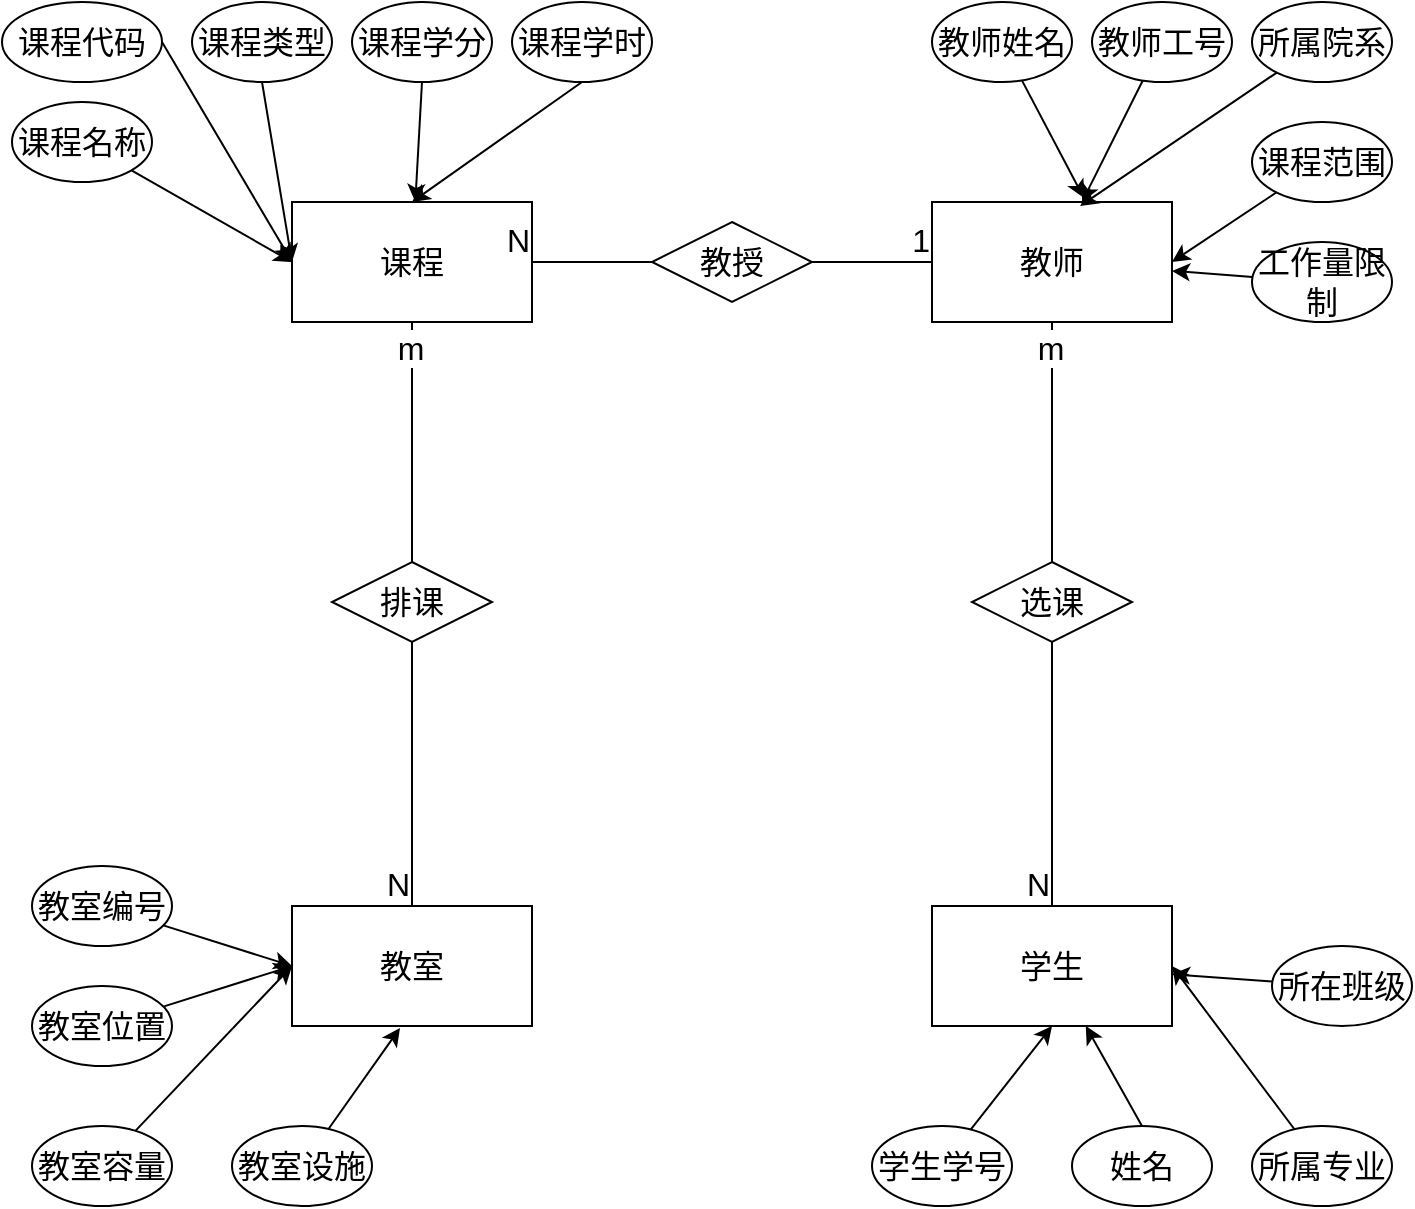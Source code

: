 <mxfile version="25.0.1">
  <diagram name="第 1 页" id="uEKOuPRaB68Q7ZfTRYWh">
    <mxGraphModel dx="1024" dy="1133" grid="1" gridSize="10" guides="1" tooltips="1" connect="1" arrows="1" fold="1" page="1" pageScale="1" pageWidth="5000" pageHeight="5000" math="0" shadow="0">
      <root>
        <mxCell id="0" />
        <mxCell id="1" parent="0" />
        <mxCell id="EbhsNf4pfZBx0JSO0l03-1" value="课程" style="rounded=0;whiteSpace=wrap;html=1;fontSize=16;" vertex="1" parent="1">
          <mxGeometry x="200" y="180" width="120" height="60" as="geometry" />
        </mxCell>
        <mxCell id="EbhsNf4pfZBx0JSO0l03-2" value="教师" style="rounded=0;whiteSpace=wrap;html=1;fontSize=16;" vertex="1" parent="1">
          <mxGeometry x="520" y="180" width="120" height="60" as="geometry" />
        </mxCell>
        <mxCell id="EbhsNf4pfZBx0JSO0l03-3" value="教室" style="rounded=0;whiteSpace=wrap;html=1;fontSize=16;" vertex="1" parent="1">
          <mxGeometry x="200" y="532" width="120" height="60" as="geometry" />
        </mxCell>
        <mxCell id="EbhsNf4pfZBx0JSO0l03-4" value="学生" style="rounded=0;whiteSpace=wrap;html=1;fontSize=16;" vertex="1" parent="1">
          <mxGeometry x="520" y="532" width="120" height="60" as="geometry" />
        </mxCell>
        <mxCell id="EbhsNf4pfZBx0JSO0l03-41" style="rounded=0;orthogonalLoop=1;jettySize=auto;html=1;entryX=0;entryY=0.5;entryDx=0;entryDy=0;fontSize=16;" edge="1" parent="1" source="EbhsNf4pfZBx0JSO0l03-5" target="EbhsNf4pfZBx0JSO0l03-1">
          <mxGeometry relative="1" as="geometry" />
        </mxCell>
        <mxCell id="EbhsNf4pfZBx0JSO0l03-5" value="课程名称" style="ellipse;whiteSpace=wrap;html=1;fontSize=16;" vertex="1" parent="1">
          <mxGeometry x="60" y="130" width="70" height="40" as="geometry" />
        </mxCell>
        <mxCell id="EbhsNf4pfZBx0JSO0l03-42" style="rounded=0;orthogonalLoop=1;jettySize=auto;html=1;exitX=1;exitY=0.5;exitDx=0;exitDy=0;fontSize=16;" edge="1" parent="1" source="EbhsNf4pfZBx0JSO0l03-6">
          <mxGeometry relative="1" as="geometry">
            <mxPoint x="200" y="210" as="targetPoint" />
          </mxGeometry>
        </mxCell>
        <mxCell id="EbhsNf4pfZBx0JSO0l03-6" value="课程代码" style="ellipse;whiteSpace=wrap;html=1;fontSize=16;" vertex="1" parent="1">
          <mxGeometry x="55" y="80" width="80" height="40" as="geometry" />
        </mxCell>
        <mxCell id="EbhsNf4pfZBx0JSO0l03-43" style="rounded=0;orthogonalLoop=1;jettySize=auto;html=1;exitX=0.5;exitY=1;exitDx=0;exitDy=0;entryX=0;entryY=0.5;entryDx=0;entryDy=0;fontSize=16;" edge="1" parent="1" source="EbhsNf4pfZBx0JSO0l03-7" target="EbhsNf4pfZBx0JSO0l03-1">
          <mxGeometry relative="1" as="geometry" />
        </mxCell>
        <mxCell id="EbhsNf4pfZBx0JSO0l03-7" value="课程类型" style="ellipse;whiteSpace=wrap;html=1;fontSize=16;" vertex="1" parent="1">
          <mxGeometry x="150" y="80" width="70" height="40" as="geometry" />
        </mxCell>
        <mxCell id="EbhsNf4pfZBx0JSO0l03-44" style="rounded=0;orthogonalLoop=1;jettySize=auto;html=1;exitX=0.5;exitY=1;exitDx=0;exitDy=0;fontSize=16;" edge="1" parent="1" source="EbhsNf4pfZBx0JSO0l03-8" target="EbhsNf4pfZBx0JSO0l03-1">
          <mxGeometry relative="1" as="geometry" />
        </mxCell>
        <mxCell id="EbhsNf4pfZBx0JSO0l03-8" value="课程学分" style="ellipse;whiteSpace=wrap;html=1;fontSize=16;" vertex="1" parent="1">
          <mxGeometry x="230" y="80" width="70" height="40" as="geometry" />
        </mxCell>
        <mxCell id="EbhsNf4pfZBx0JSO0l03-45" style="rounded=0;orthogonalLoop=1;jettySize=auto;html=1;exitX=0.5;exitY=1;exitDx=0;exitDy=0;entryX=0.5;entryY=0;entryDx=0;entryDy=0;fontSize=16;" edge="1" parent="1" source="EbhsNf4pfZBx0JSO0l03-9" target="EbhsNf4pfZBx0JSO0l03-1">
          <mxGeometry relative="1" as="geometry" />
        </mxCell>
        <mxCell id="EbhsNf4pfZBx0JSO0l03-9" value="课程学时" style="ellipse;whiteSpace=wrap;html=1;fontSize=16;" vertex="1" parent="1">
          <mxGeometry x="310" y="80" width="70" height="40" as="geometry" />
        </mxCell>
        <mxCell id="EbhsNf4pfZBx0JSO0l03-50" style="rounded=0;orthogonalLoop=1;jettySize=auto;html=1;entryX=0.633;entryY=-0.033;entryDx=0;entryDy=0;entryPerimeter=0;fontSize=16;" edge="1" parent="1" source="EbhsNf4pfZBx0JSO0l03-11" target="EbhsNf4pfZBx0JSO0l03-2">
          <mxGeometry relative="1" as="geometry" />
        </mxCell>
        <mxCell id="EbhsNf4pfZBx0JSO0l03-11" value="教师姓名" style="ellipse;whiteSpace=wrap;html=1;fontSize=16;" vertex="1" parent="1">
          <mxGeometry x="520" y="80" width="70" height="40" as="geometry" />
        </mxCell>
        <mxCell id="EbhsNf4pfZBx0JSO0l03-51" style="rounded=0;orthogonalLoop=1;jettySize=auto;html=1;fontSize=16;" edge="1" parent="1" source="EbhsNf4pfZBx0JSO0l03-12" target="EbhsNf4pfZBx0JSO0l03-2">
          <mxGeometry relative="1" as="geometry" />
        </mxCell>
        <mxCell id="EbhsNf4pfZBx0JSO0l03-12" value="教师工号" style="ellipse;whiteSpace=wrap;html=1;fontSize=16;" vertex="1" parent="1">
          <mxGeometry x="600" y="80" width="70" height="40" as="geometry" />
        </mxCell>
        <mxCell id="EbhsNf4pfZBx0JSO0l03-52" style="rounded=0;orthogonalLoop=1;jettySize=auto;html=1;entryX=0.617;entryY=0.033;entryDx=0;entryDy=0;entryPerimeter=0;fontSize=16;" edge="1" parent="1" source="EbhsNf4pfZBx0JSO0l03-13" target="EbhsNf4pfZBx0JSO0l03-2">
          <mxGeometry relative="1" as="geometry" />
        </mxCell>
        <mxCell id="EbhsNf4pfZBx0JSO0l03-13" value="所属院系" style="ellipse;whiteSpace=wrap;html=1;fontSize=16;" vertex="1" parent="1">
          <mxGeometry x="680" y="80" width="70" height="40" as="geometry" />
        </mxCell>
        <mxCell id="EbhsNf4pfZBx0JSO0l03-53" style="rounded=0;orthogonalLoop=1;jettySize=auto;html=1;entryX=1;entryY=0.5;entryDx=0;entryDy=0;fontSize=16;" edge="1" parent="1" source="EbhsNf4pfZBx0JSO0l03-14" target="EbhsNf4pfZBx0JSO0l03-2">
          <mxGeometry relative="1" as="geometry" />
        </mxCell>
        <mxCell id="EbhsNf4pfZBx0JSO0l03-14" value="课程范围" style="ellipse;whiteSpace=wrap;html=1;fontSize=16;" vertex="1" parent="1">
          <mxGeometry x="680" y="140" width="70" height="40" as="geometry" />
        </mxCell>
        <mxCell id="EbhsNf4pfZBx0JSO0l03-54" style="rounded=0;orthogonalLoop=1;jettySize=auto;html=1;fontSize=16;" edge="1" parent="1" source="EbhsNf4pfZBx0JSO0l03-15" target="EbhsNf4pfZBx0JSO0l03-2">
          <mxGeometry relative="1" as="geometry" />
        </mxCell>
        <mxCell id="EbhsNf4pfZBx0JSO0l03-15" value="工作量限制" style="ellipse;whiteSpace=wrap;html=1;fontSize=16;" vertex="1" parent="1">
          <mxGeometry x="680" y="200" width="70" height="40" as="geometry" />
        </mxCell>
        <mxCell id="EbhsNf4pfZBx0JSO0l03-46" style="rounded=0;orthogonalLoop=1;jettySize=auto;html=1;entryX=0.5;entryY=1;entryDx=0;entryDy=0;fontSize=16;" edge="1" parent="1" source="EbhsNf4pfZBx0JSO0l03-16" target="EbhsNf4pfZBx0JSO0l03-4">
          <mxGeometry relative="1" as="geometry" />
        </mxCell>
        <mxCell id="EbhsNf4pfZBx0JSO0l03-16" value="学生学号" style="ellipse;whiteSpace=wrap;html=1;fontSize=16;" vertex="1" parent="1">
          <mxGeometry x="490" y="642" width="70" height="40" as="geometry" />
        </mxCell>
        <mxCell id="EbhsNf4pfZBx0JSO0l03-17" value="教室设施" style="ellipse;whiteSpace=wrap;html=1;fontSize=16;" vertex="1" parent="1">
          <mxGeometry x="170" y="642" width="70" height="40" as="geometry" />
        </mxCell>
        <mxCell id="EbhsNf4pfZBx0JSO0l03-58" style="rounded=0;orthogonalLoop=1;jettySize=auto;html=1;fontSize=16;" edge="1" parent="1" source="EbhsNf4pfZBx0JSO0l03-18">
          <mxGeometry relative="1" as="geometry">
            <mxPoint x="200" y="562" as="targetPoint" />
          </mxGeometry>
        </mxCell>
        <mxCell id="EbhsNf4pfZBx0JSO0l03-18" value="教室容量" style="ellipse;whiteSpace=wrap;html=1;fontSize=16;" vertex="1" parent="1">
          <mxGeometry x="70" y="642" width="70" height="40" as="geometry" />
        </mxCell>
        <mxCell id="EbhsNf4pfZBx0JSO0l03-57" style="rounded=0;orthogonalLoop=1;jettySize=auto;html=1;fontSize=16;" edge="1" parent="1" source="EbhsNf4pfZBx0JSO0l03-19">
          <mxGeometry relative="1" as="geometry">
            <mxPoint x="200" y="562" as="targetPoint" />
          </mxGeometry>
        </mxCell>
        <mxCell id="EbhsNf4pfZBx0JSO0l03-19" value="教室位置" style="ellipse;whiteSpace=wrap;html=1;fontSize=16;" vertex="1" parent="1">
          <mxGeometry x="70" y="572" width="70" height="40" as="geometry" />
        </mxCell>
        <mxCell id="EbhsNf4pfZBx0JSO0l03-56" style="rounded=0;orthogonalLoop=1;jettySize=auto;html=1;entryX=0;entryY=0.5;entryDx=0;entryDy=0;fontSize=16;" edge="1" parent="1" source="EbhsNf4pfZBx0JSO0l03-20" target="EbhsNf4pfZBx0JSO0l03-3">
          <mxGeometry relative="1" as="geometry" />
        </mxCell>
        <mxCell id="EbhsNf4pfZBx0JSO0l03-20" value="教室编号" style="ellipse;whiteSpace=wrap;html=1;fontSize=16;" vertex="1" parent="1">
          <mxGeometry x="70" y="512" width="70" height="40" as="geometry" />
        </mxCell>
        <mxCell id="EbhsNf4pfZBx0JSO0l03-47" style="rounded=0;orthogonalLoop=1;jettySize=auto;html=1;exitX=0.5;exitY=0;exitDx=0;exitDy=0;fontSize=16;" edge="1" parent="1" source="EbhsNf4pfZBx0JSO0l03-23" target="EbhsNf4pfZBx0JSO0l03-4">
          <mxGeometry relative="1" as="geometry" />
        </mxCell>
        <mxCell id="EbhsNf4pfZBx0JSO0l03-23" value="姓名" style="ellipse;whiteSpace=wrap;html=1;fontSize=16;" vertex="1" parent="1">
          <mxGeometry x="590" y="642" width="70" height="40" as="geometry" />
        </mxCell>
        <mxCell id="EbhsNf4pfZBx0JSO0l03-49" style="rounded=0;orthogonalLoop=1;jettySize=auto;html=1;entryX=1;entryY=0.5;entryDx=0;entryDy=0;fontSize=16;" edge="1" parent="1" source="EbhsNf4pfZBx0JSO0l03-24" target="EbhsNf4pfZBx0JSO0l03-4">
          <mxGeometry relative="1" as="geometry" />
        </mxCell>
        <mxCell id="EbhsNf4pfZBx0JSO0l03-24" value="所属专业" style="ellipse;whiteSpace=wrap;html=1;fontSize=16;" vertex="1" parent="1">
          <mxGeometry x="680" y="642" width="70" height="40" as="geometry" />
        </mxCell>
        <mxCell id="EbhsNf4pfZBx0JSO0l03-48" style="rounded=0;orthogonalLoop=1;jettySize=auto;html=1;fontSize=16;" edge="1" parent="1" source="EbhsNf4pfZBx0JSO0l03-25" target="EbhsNf4pfZBx0JSO0l03-4">
          <mxGeometry relative="1" as="geometry" />
        </mxCell>
        <mxCell id="EbhsNf4pfZBx0JSO0l03-25" value="所在班级" style="ellipse;whiteSpace=wrap;html=1;fontSize=16;" vertex="1" parent="1">
          <mxGeometry x="690" y="552" width="70" height="40" as="geometry" />
        </mxCell>
        <mxCell id="EbhsNf4pfZBx0JSO0l03-27" value="教授" style="rhombus;whiteSpace=wrap;html=1;fontSize=16;" vertex="1" parent="1">
          <mxGeometry x="380" y="190" width="80" height="40" as="geometry" />
        </mxCell>
        <mxCell id="EbhsNf4pfZBx0JSO0l03-30" value="排课" style="rhombus;whiteSpace=wrap;html=1;fontSize=16;" vertex="1" parent="1">
          <mxGeometry x="220" y="360" width="80" height="40" as="geometry" />
        </mxCell>
        <mxCell id="EbhsNf4pfZBx0JSO0l03-36" value="选课" style="rhombus;whiteSpace=wrap;html=1;fontSize=16;" vertex="1" parent="1">
          <mxGeometry x="540" y="360" width="80" height="40" as="geometry" />
        </mxCell>
        <mxCell id="EbhsNf4pfZBx0JSO0l03-59" style="rounded=0;orthogonalLoop=1;jettySize=auto;html=1;entryX=0.45;entryY=1.017;entryDx=0;entryDy=0;entryPerimeter=0;fontSize=16;" edge="1" parent="1" source="EbhsNf4pfZBx0JSO0l03-17" target="EbhsNf4pfZBx0JSO0l03-3">
          <mxGeometry relative="1" as="geometry" />
        </mxCell>
        <mxCell id="EbhsNf4pfZBx0JSO0l03-73" value="" style="endArrow=none;html=1;rounded=0;exitX=1;exitY=0.5;exitDx=0;exitDy=0;fontSize=16;" edge="1" parent="1" source="EbhsNf4pfZBx0JSO0l03-27" target="EbhsNf4pfZBx0JSO0l03-2">
          <mxGeometry relative="1" as="geometry">
            <mxPoint x="350" y="480" as="sourcePoint" />
            <mxPoint x="510" y="480" as="targetPoint" />
          </mxGeometry>
        </mxCell>
        <mxCell id="EbhsNf4pfZBx0JSO0l03-74" value="1" style="resizable=0;html=1;whiteSpace=wrap;align=right;verticalAlign=bottom;fontSize=16;" connectable="0" vertex="1" parent="EbhsNf4pfZBx0JSO0l03-73">
          <mxGeometry x="1" relative="1" as="geometry" />
        </mxCell>
        <mxCell id="EbhsNf4pfZBx0JSO0l03-75" value="" style="endArrow=none;html=1;rounded=0;exitX=0;exitY=0.5;exitDx=0;exitDy=0;entryX=1;entryY=0.5;entryDx=0;entryDy=0;fontSize=16;" edge="1" parent="1" source="EbhsNf4pfZBx0JSO0l03-27" target="EbhsNf4pfZBx0JSO0l03-1">
          <mxGeometry relative="1" as="geometry">
            <mxPoint x="350" y="480" as="sourcePoint" />
            <mxPoint x="510" y="480" as="targetPoint" />
          </mxGeometry>
        </mxCell>
        <mxCell id="EbhsNf4pfZBx0JSO0l03-76" value="N" style="resizable=0;html=1;whiteSpace=wrap;align=right;verticalAlign=bottom;fontSize=16;" connectable="0" vertex="1" parent="EbhsNf4pfZBx0JSO0l03-75">
          <mxGeometry x="1" relative="1" as="geometry" />
        </mxCell>
        <mxCell id="EbhsNf4pfZBx0JSO0l03-77" value="" style="endArrow=none;html=1;rounded=0;exitX=0.5;exitY=1;exitDx=0;exitDy=0;fontSize=16;" edge="1" parent="1" source="EbhsNf4pfZBx0JSO0l03-30" target="EbhsNf4pfZBx0JSO0l03-3">
          <mxGeometry relative="1" as="geometry">
            <mxPoint x="300" y="360" as="sourcePoint" />
            <mxPoint x="460" y="360" as="targetPoint" />
          </mxGeometry>
        </mxCell>
        <mxCell id="EbhsNf4pfZBx0JSO0l03-78" value="N" style="resizable=0;html=1;whiteSpace=wrap;align=right;verticalAlign=bottom;fontSize=16;" connectable="0" vertex="1" parent="EbhsNf4pfZBx0JSO0l03-77">
          <mxGeometry x="1" relative="1" as="geometry" />
        </mxCell>
        <mxCell id="EbhsNf4pfZBx0JSO0l03-79" value="" style="endArrow=none;html=1;rounded=0;entryX=0.5;entryY=1;entryDx=0;entryDy=0;fontSize=16;" edge="1" parent="1" target="EbhsNf4pfZBx0JSO0l03-1">
          <mxGeometry relative="1" as="geometry">
            <mxPoint x="260" y="360" as="sourcePoint" />
            <mxPoint x="420" y="360" as="targetPoint" />
          </mxGeometry>
        </mxCell>
        <mxCell id="EbhsNf4pfZBx0JSO0l03-80" value="m" style="edgeLabel;html=1;align=center;verticalAlign=middle;resizable=0;points=[];fontSize=16;" vertex="1" connectable="0" parent="EbhsNf4pfZBx0JSO0l03-79">
          <mxGeometry x="0.783" y="1" relative="1" as="geometry">
            <mxPoint as="offset" />
          </mxGeometry>
        </mxCell>
        <mxCell id="EbhsNf4pfZBx0JSO0l03-81" value="" style="endArrow=none;html=1;rounded=0;exitX=0.5;exitY=1;exitDx=0;exitDy=0;entryX=0.5;entryY=0;entryDx=0;entryDy=0;fontSize=16;" edge="1" parent="1" source="EbhsNf4pfZBx0JSO0l03-36" target="EbhsNf4pfZBx0JSO0l03-4">
          <mxGeometry relative="1" as="geometry">
            <mxPoint x="270" y="410" as="sourcePoint" />
            <mxPoint x="270" y="542" as="targetPoint" />
            <Array as="points">
              <mxPoint x="580" y="470" />
            </Array>
          </mxGeometry>
        </mxCell>
        <mxCell id="EbhsNf4pfZBx0JSO0l03-82" value="N" style="resizable=0;html=1;whiteSpace=wrap;align=right;verticalAlign=bottom;fontSize=16;" connectable="0" vertex="1" parent="EbhsNf4pfZBx0JSO0l03-81">
          <mxGeometry x="1" relative="1" as="geometry" />
        </mxCell>
        <mxCell id="EbhsNf4pfZBx0JSO0l03-83" value="" style="endArrow=none;html=1;rounded=0;entryX=0.5;entryY=1;entryDx=0;entryDy=0;exitX=0.5;exitY=0;exitDx=0;exitDy=0;fontSize=16;" edge="1" parent="1" source="EbhsNf4pfZBx0JSO0l03-36" target="EbhsNf4pfZBx0JSO0l03-2">
          <mxGeometry relative="1" as="geometry">
            <mxPoint x="270" y="370" as="sourcePoint" />
            <mxPoint x="270" y="250" as="targetPoint" />
          </mxGeometry>
        </mxCell>
        <mxCell id="EbhsNf4pfZBx0JSO0l03-84" value="m" style="edgeLabel;html=1;align=center;verticalAlign=middle;resizable=0;points=[];fontSize=16;" vertex="1" connectable="0" parent="EbhsNf4pfZBx0JSO0l03-83">
          <mxGeometry x="0.783" y="1" relative="1" as="geometry">
            <mxPoint as="offset" />
          </mxGeometry>
        </mxCell>
      </root>
    </mxGraphModel>
  </diagram>
</mxfile>
